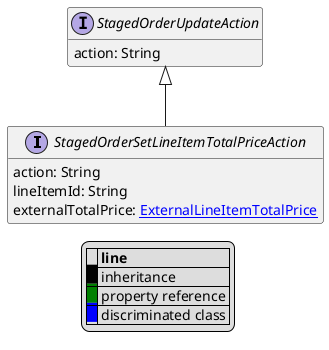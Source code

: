 @startuml

hide empty fields
hide empty methods
legend
|= |= line |
|<back:black>   </back>| inheritance |
|<back:green>   </back>| property reference |
|<back:blue>   </back>| discriminated class |
endlegend
interface StagedOrderSetLineItemTotalPriceAction [[StagedOrderSetLineItemTotalPriceAction.svg]] extends StagedOrderUpdateAction {
    action: String
    lineItemId: String
    externalTotalPrice: [[ExternalLineItemTotalPrice.svg ExternalLineItemTotalPrice]]
}
interface StagedOrderUpdateAction [[StagedOrderUpdateAction.svg]]  {
    action: String
}





@enduml
